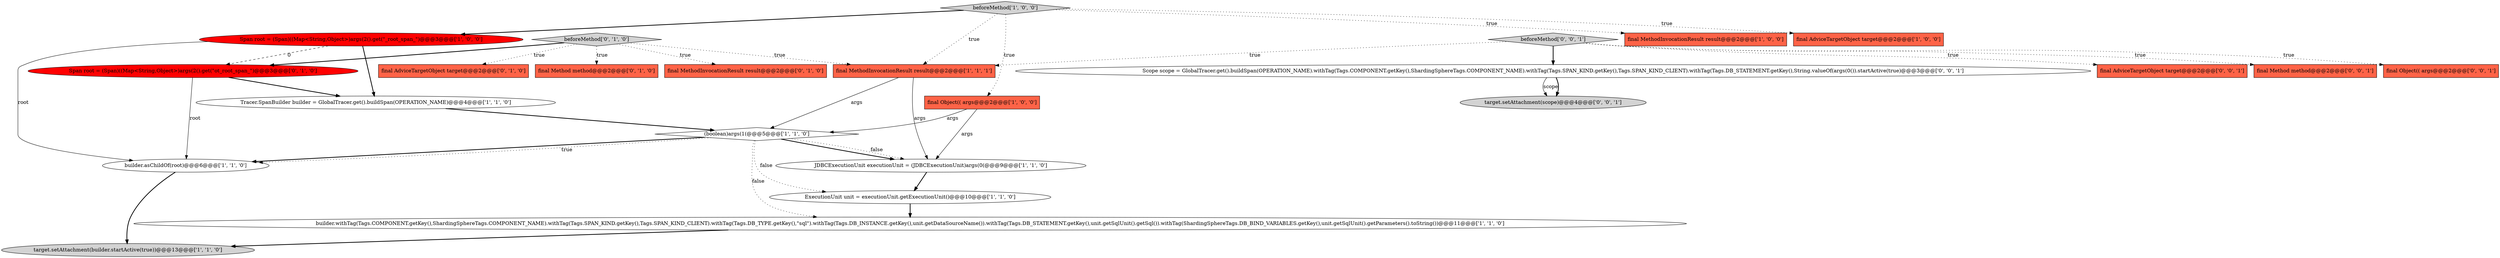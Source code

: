 digraph {
14 [style = filled, label = "final MethodInvocationResult result@@@2@@@['0', '1', '0']", fillcolor = tomato, shape = box image = "AAA0AAABBB2BBB"];
19 [style = filled, label = "Scope scope = GlobalTracer.get().buildSpan(OPERATION_NAME).withTag(Tags.COMPONENT.getKey(),ShardingSphereTags.COMPONENT_NAME).withTag(Tags.SPAN_KIND.getKey(),Tags.SPAN_KIND_CLIENT).withTag(Tags.DB_STATEMENT.getKey(),String.valueOf(args(0()).startActive(true)@@@3@@@['0', '0', '1']", fillcolor = white, shape = ellipse image = "AAA0AAABBB3BBB"];
12 [style = filled, label = "final MethodInvocationResult result@@@2@@@['1', '1', '1']", fillcolor = tomato, shape = box image = "AAA0AAABBB1BBB"];
16 [style = filled, label = "Span root = (Span)((Map<String,Object>)args(2().get(\"ot_root_span_\")@@@3@@@['0', '1', '0']", fillcolor = red, shape = ellipse image = "AAA1AAABBB2BBB"];
17 [style = filled, label = "beforeMethod['0', '1', '0']", fillcolor = lightgray, shape = diamond image = "AAA0AAABBB2BBB"];
10 [style = filled, label = "target.setAttachment(builder.startActive(true))@@@13@@@['1', '1', '0']", fillcolor = lightgray, shape = ellipse image = "AAA0AAABBB1BBB"];
2 [style = filled, label = "Tracer.SpanBuilder builder = GlobalTracer.get().buildSpan(OPERATION_NAME)@@@4@@@['1', '1', '0']", fillcolor = white, shape = ellipse image = "AAA0AAABBB1BBB"];
9 [style = filled, label = "Span root = (Span)((Map<String,Object>)args(2().get(\"_root_span_\")@@@3@@@['1', '0', '0']", fillcolor = red, shape = ellipse image = "AAA1AAABBB1BBB"];
3 [style = filled, label = "JDBCExecutionUnit executionUnit = (JDBCExecutionUnit)args(0(@@@9@@@['1', '1', '0']", fillcolor = white, shape = ellipse image = "AAA0AAABBB1BBB"];
21 [style = filled, label = "final AdviceTargetObject target@@@2@@@['0', '0', '1']", fillcolor = tomato, shape = box image = "AAA0AAABBB3BBB"];
6 [style = filled, label = "(boolean)args(1(@@@5@@@['1', '1', '0']", fillcolor = white, shape = diamond image = "AAA0AAABBB1BBB"];
8 [style = filled, label = "final MethodInvocationResult result@@@2@@@['1', '0', '0']", fillcolor = tomato, shape = box image = "AAA0AAABBB1BBB"];
1 [style = filled, label = "final Object(( args@@@2@@@['1', '0', '0']", fillcolor = tomato, shape = box image = "AAA0AAABBB1BBB"];
22 [style = filled, label = "beforeMethod['0', '0', '1']", fillcolor = lightgray, shape = diamond image = "AAA0AAABBB3BBB"];
7 [style = filled, label = "final AdviceTargetObject target@@@2@@@['1', '0', '0']", fillcolor = tomato, shape = box image = "AAA0AAABBB1BBB"];
13 [style = filled, label = "final AdviceTargetObject target@@@2@@@['0', '1', '0']", fillcolor = tomato, shape = box image = "AAA0AAABBB2BBB"];
23 [style = filled, label = "target.setAttachment(scope)@@@4@@@['0', '0', '1']", fillcolor = lightgray, shape = ellipse image = "AAA0AAABBB3BBB"];
0 [style = filled, label = "builder.asChildOf(root)@@@6@@@['1', '1', '0']", fillcolor = white, shape = ellipse image = "AAA0AAABBB1BBB"];
15 [style = filled, label = "final Method method@@@2@@@['0', '1', '0']", fillcolor = tomato, shape = box image = "AAA0AAABBB2BBB"];
5 [style = filled, label = "builder.withTag(Tags.COMPONENT.getKey(),ShardingSphereTags.COMPONENT_NAME).withTag(Tags.SPAN_KIND.getKey(),Tags.SPAN_KIND_CLIENT).withTag(Tags.DB_TYPE.getKey(),\"sql\").withTag(Tags.DB_INSTANCE.getKey(),unit.getDataSourceName()).withTag(Tags.DB_STATEMENT.getKey(),unit.getSqlUnit().getSql()).withTag(ShardingSphereTags.DB_BIND_VARIABLES.getKey(),unit.getSqlUnit().getParameters().toString())@@@11@@@['1', '1', '0']", fillcolor = white, shape = ellipse image = "AAA0AAABBB1BBB"];
4 [style = filled, label = "ExecutionUnit unit = executionUnit.getExecutionUnit()@@@10@@@['1', '1', '0']", fillcolor = white, shape = ellipse image = "AAA0AAABBB1BBB"];
11 [style = filled, label = "beforeMethod['1', '0', '0']", fillcolor = lightgray, shape = diamond image = "AAA0AAABBB1BBB"];
20 [style = filled, label = "final Method method@@@2@@@['0', '0', '1']", fillcolor = tomato, shape = box image = "AAA0AAABBB3BBB"];
18 [style = filled, label = "final Object(( args@@@2@@@['0', '0', '1']", fillcolor = tomato, shape = box image = "AAA0AAABBB3BBB"];
6->4 [style = dotted, label="false"];
11->7 [style = dotted, label="true"];
22->21 [style = dotted, label="true"];
6->3 [style = bold, label=""];
5->10 [style = bold, label=""];
19->23 [style = solid, label="scope"];
6->5 [style = dotted, label="false"];
9->16 [style = dashed, label="0"];
22->18 [style = dotted, label="true"];
6->3 [style = dotted, label="false"];
22->19 [style = bold, label=""];
9->2 [style = bold, label=""];
2->6 [style = bold, label=""];
11->1 [style = dotted, label="true"];
11->12 [style = dotted, label="true"];
17->14 [style = dotted, label="true"];
6->0 [style = bold, label=""];
1->6 [style = solid, label="args"];
16->2 [style = bold, label=""];
11->9 [style = bold, label=""];
3->4 [style = bold, label=""];
9->0 [style = solid, label="root"];
22->12 [style = dotted, label="true"];
12->6 [style = solid, label="args"];
0->10 [style = bold, label=""];
17->15 [style = dotted, label="true"];
22->20 [style = dotted, label="true"];
17->12 [style = dotted, label="true"];
19->23 [style = bold, label=""];
16->0 [style = solid, label="root"];
11->8 [style = dotted, label="true"];
6->0 [style = dotted, label="true"];
12->3 [style = solid, label="args"];
1->3 [style = solid, label="args"];
17->13 [style = dotted, label="true"];
4->5 [style = bold, label=""];
17->16 [style = bold, label=""];
}

